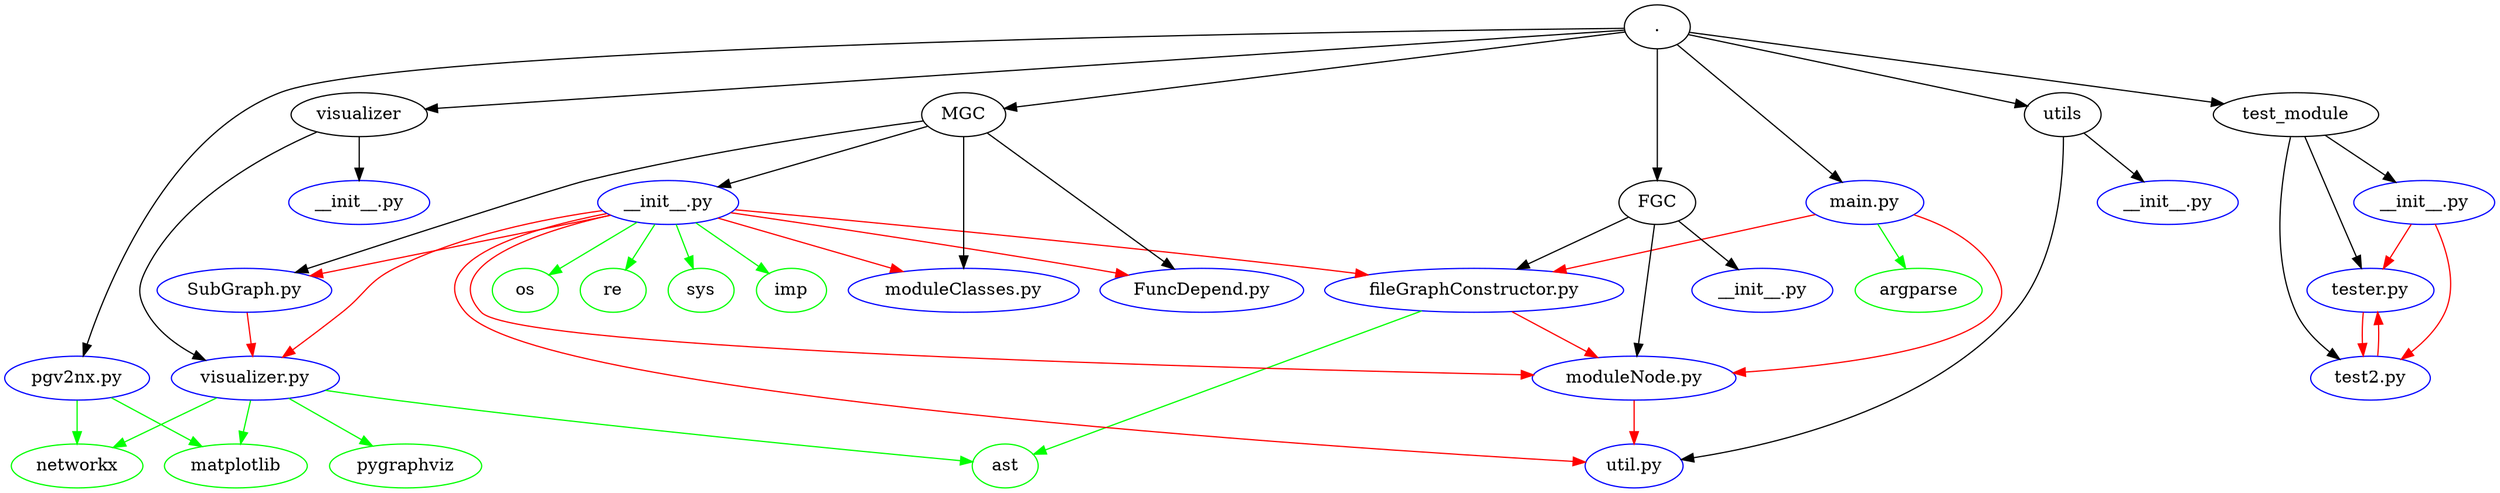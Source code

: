 digraph "" {
	graph [bb="0,0,1803.3,396"];
	node [label="\N"];
	networkx	 [color=green,
		height=0.5,
		pos="47.692,18",
		width=1.2085];
	"./pgv2nx.py"	 [color=blue,
		height=0.5,
		label="pgv2nx.py",
		pos="47.692,90",
		width=1.3248];
	"./pgv2nx.py" -> networkx	 [color=green,
		pos="e,47.692,36.413 47.692,71.831 47.692,64.131 47.692,54.974 47.692,46.417"];
	matplotlib	 [color=green,
		height=0.5,
		pos="155.69,18",
		width=1.2906];
	"./pgv2nx.py" -> matplotlib	 [color=green,
		pos="e,132.05,33.764 71.393,74.199 86.727,63.977 106.88,50.541 123.64,39.37"];
	argparse	 [color=green,
		height=0.5,
		pos="1371.7,162",
		width=1.1084];
	"./main.py"	 [color=blue,
		height=0.5,
		label="main.py",
		pos="1334.7,234",
		width=1.079];
	"./main.py" -> argparse	 [color=green,
		pos="e,1362.7,179.59 1343.8,216.2 1348.1,207.92 1353.2,197.89 1358,188.72"];
	"./FGC/fileGraphConstructor.py"	 [color=blue,
		height=0.5,
		label="fileGraphConstructor.py",
		pos="1059.7,162",
		width=2.6621];
	"./main.py" -> "./FGC/fileGraphConstructor.py"	 [color=red,
		pos="e,1115.8,176.68 1300.7,225.1 1257.1,213.69 1180.6,193.65 1125.5,179.22"];
	"./FGC/moduleNode.py"	 [color=blue,
		height=0.5,
		label="moduleNode.py",
		pos="1121.7,90",
		width=1.8567];
	"./main.py" -> "./FGC/moduleNode.py"	 [color=red,
		pos="e,1188.1,92.402 1366.4,223.17 1385.9,214.71 1409.2,200.83 1420.7,180 1428.4,166 1431,156.28 1420.7,144 1392.9,110.73 1277.5,97.924 \
1198.5,93.016"];
	"./FGC/fileGraphConstructor.py" -> "./FGC/moduleNode.py"	 [color=red,
		pos="e,1106.5,107.59 1075,144.2 1082.5,135.48 1091.7,124.83 1099.9,115.28"];
	ast	 [color=green,
		height=0.5,
		pos="664.69,18",
		width=0.75];
	"./FGC/fileGraphConstructor.py" -> ast	 [color=green,
		pos="e,688.7,26.753 1015.5,145.9 935.9,116.87 769.91,56.359 698.53,30.335"];
	"./utils/util.py"	 [color=blue,
		height=0.5,
		label="util.py",
		pos="1121.7,18",
		width=0.91539];
	"./FGC/moduleNode.py" -> "./utils/util.py"	 [color=red,
		pos="e,1121.7,36.413 1121.7,71.831 1121.7,64.131 1121.7,54.974 1121.7,46.417"];
	"./test_module/tester.py"	 [color=blue,
		height=0.5,
		label="tester.py",
		pos="1703.7,162",
		width=1.1063];
	"./test_module/test2.py"	 [color=blue,
		height=0.5,
		label="test2.py",
		pos="1703.7,90",
		width=1.0518];
	"./test_module/tester.py" -> "./test_module/test2.py"	 [color=red,
		pos="e,1697.8,107.91 1697.7,143.83 1697,136.01 1696.8,126.69 1697.1,118.02"];
	"./test_module/test2.py" -> "./test_module/tester.py"	 [color=red,
		pos="e,1709.6,143.83 1709.6,107.91 1710.4,115.7 1710.6,125.01 1710.3,133.69"];
	"./test_module/__init__.py"	 [color=blue,
		height=0.5,
		label="__init__.py",
		pos="1752.7,234",
		width=1.4067];
	"./test_module/__init__.py" -> "./test_module/tester.py"	 [color=red,
		pos="e,1715.5,179.34 1740.6,216.2 1734.7,207.59 1727.6,197.1 1721.1,187.65"];
	"./test_module/__init__.py" -> "./test_module/test2.py"	 [color=red,
		pos="e,1723.6,105.44 1756.4,215.71 1759.4,197.01 1761.8,167.47 1752.7,144 1748.1,132.1 1739.5,121.2 1730.8,112.36"];
	os	 [color=green,
		height=0.5,
		pos="385.69,162",
		width=0.75];
	"./MGC/__init__.py"	 [color=blue,
		height=0.5,
		label="__init__.py",
		pos="503.69,234",
		width=1.4067];
	"./MGC/__init__.py" -> "./FGC/fileGraphConstructor.py"	 [color=red,
		pos="e,990.02,174.45 552.52,228.97 635.38,220.26 808.76,201.23 954.69,180 962.91,178.8 971.48,177.47 980.02,176.09"];
	"./MGC/__init__.py" -> "./FGC/moduleNode.py"	 [color=red,
		pos="e,1055.3,92.208 459.04,225.25 401.24,212.08 312.1,184.31 349.69,144 373.18,118.81 854.57,99.321 1045.1,92.568"];
	"./MGC/__init__.py" -> "./utils/util.py"	 [color=red,
		pos="e,1088.9,20.78 457.33,226.7 395.61,215.07 298.4,188.93 336.69,144 385.54,86.685 921.58,35.523 1078.7,21.675"];
	"./MGC/__init__.py" -> os	 [color=green,
		pos="e,405.78,174.25 478.09,218.38 459.36,206.95 433.95,191.44 414.51,179.58"];
	"./MGC/moduleClasses.py"	 [color=blue,
		height=0.5,
		label="moduleClasses.py",
		pos="720.69,162",
		width=2.0616];
	"./MGC/__init__.py" -> "./MGC/moduleClasses.py"	 [color=red,
		pos="e,676.78,176.57 541,221.62 575.74,210.1 627.92,192.78 667.11,179.78"];
	"./visualizer/visualizer.py"	 [color=blue,
		height=0.5,
		label="visualizer.py",
		pos="169.69,90",
		width=1.5293];
	"./MGC/__init__.py" -> "./visualizer/visualizer.py"	 [color=red,
		pos="e,190.25,106.72 458.35,225.67 402.1,214.9 309.82,195.67 278.69,180 256.43,168.79 254.89,159.89 235.69,144 223.49,133.9 209.95,122.8 \
198.33,113.31"];
	re	 [color=green,
		height=0.5,
		pos="457.69,162",
		width=0.75];
	"./MGC/__init__.py" -> re	 [color=green,
		pos="e,468.3,178.61 492.32,216.2 486.76,207.49 479.96,196.85 473.86,187.31"];
	sys	 [color=green,
		height=0.5,
		pos="529.69,162",
		width=0.75];
	"./MGC/__init__.py" -> sys	 [color=green,
		pos="e,523.22,179.91 510.25,215.83 513.14,207.84 516.59,198.28 519.78,189.45"];
	imp	 [color=green,
		height=0.5,
		pos="601.69,162",
		width=0.75];
	"./MGC/__init__.py" -> imp	 [color=green,
		pos="e,583.48,175.38 525.93,217.66 540.61,206.88 559.9,192.7 575.35,181.36"];
	"./MGC/SubGraph.py"	 [color=blue,
		height=0.5,
		label="SubGraph.py",
		pos="169.69,162",
		width=1.584];
	"./MGC/__init__.py" -> "./MGC/SubGraph.py"	 [color=red,
		pos="e,213.93,173.55 458.88,225.45 406.43,215.29 317.02,197.5 240.69,180 235.27,178.76 229.63,177.41 224,176.04"];
	"./MGC/FuncDepend.py"	 [color=blue,
		height=0.5,
		label="FuncDepend.py",
		pos="879.69,162",
		width=1.8431];
	"./MGC/__init__.py" -> "./MGC/FuncDepend.py"	 [color=red,
		pos="e,830.31,174.11 549.84,226.5 608.87,216.71 714.19,198.64 803.69,180 809.08,178.88 814.68,177.66 820.28,176.4"];
	"./visualizer/visualizer.py" -> networkx	 [color=green,
		pos="e,72.738,32.781 142.92,74.199 124.87,63.55 100.92,49.414 81.553,37.984"];
	"./visualizer/visualizer.py" -> matplotlib	 [color=green,
		pos="e,159.27,36.413 166.16,71.831 164.66,64.131 162.88,54.974 161.22,46.417"];
	"./visualizer/visualizer.py" -> ast	 [color=green,
		pos="e,637.98,21.505 218.76,81.633 237.49,78.508 259.07,74.993 278.69,72 406.64,52.489 558.87,31.989 627.67,22.869"];
	pygraphviz	 [color=green,
		height=0.5,
		pos="269.69,18",
		width=1.3858];
	"./visualizer/visualizer.py" -> pygraphviz	 [color=green,
		pos="e,247.31,34.113 192.88,73.301 206.58,63.438 224.09,50.832 238.93,40.147"];
	"./MGC/SubGraph.py" -> "./visualizer/visualizer.py"	 [color=red,
		pos="e,169.69,108.41 169.69,143.83 169.69,136.13 169.69,126.97 169.69,118.42"];
	"."	 [color=black,
		height=0.5,
		label=".",
		pos="1183.7,378",
		width=0.75];
	"." -> "./pgv2nx.py"	 [pos="e,53.009,107.97 1156.6,377.49 1009,374.58 304.6,358.94 214.69,324 124.01,288.75 74.597,171.5 56.185,117.57"];
	"." -> "./main.py"	 [pos="e,1317.6,250.32 1199.3,363.13 1225.5,338.09 1278.8,287.32 1310.1,257.44"];
	"./test_module"	 [color=black,
		height=0.5,
		label=test_module,
		pos="1654.7,306",
		width=1.4815];
	"." -> "./test_module"	 [pos="e,1605.8,313.48 1210,373.97 1283.6,362.73 1492.8,330.75 1595.8,315"];
	"./MGC"	 [color=black,
		height=0.5,
		label=MGC,
		pos="720.69,306",
		width=0.84042];
	"." -> "./MGC"	 [pos="e,750.09,310.57 1157.1,373.87 1079.4,361.79 852.18,326.45 760.11,312.13"];
	"./utils"	 [color=black,
		height=0.5,
		label=utils,
		pos="1477.7,306",
		width=0.75];
	"." -> "./utils"	 [pos="e,1452,312.3 1209.3,371.74 1261.8,358.86 1382.1,329.41 1442.2,314.7"];
	"./FGC"	 [color=black,
		height=0.5,
		label=FGC,
		pos="1183.7,234",
		width=0.75861];
	"." -> "./FGC"	 [pos="e,1183.7,252.09 1183.7,359.76 1183.7,335.2 1183.7,291.25 1183.7,262.35"];
	"./visualizer"	 [color=black,
		height=0.5,
		label=visualizer,
		pos="267.69,306",
		width=1.2356];
	"." -> "./visualizer"	 [pos="e,311.57,309.45 1156.8,375.88 1030.4,365.95 494.59,323.83 321.71,310.25"];
	"./test_module" -> "./test_module/tester.py"	 [pos="e,1697.5,180.17 1660.8,288.05 1669.2,263.37 1684.4,218.71 1694.3,189.72"];
	"./test_module" -> "./test_module/test2.py"	 [pos="e,1683.8,105.44 1650.6,287.73 1644.5,256.89 1635.7,193.06 1654.7,144 1659.3,132.1 1667.9,121.2 1676.6,112.36"];
	"./test_module" -> "./test_module/__init__.py"	 [pos="e,1730.4,250.36 1677.4,289.3 1690.8,279.51 1707.8,267.01 1722.2,256.37"];
	"./MGC" -> "./MGC/__init__.py"	 [pos="e,541.07,246.4 694.08,297.17 658.41,285.34 594.52,264.14 550.66,249.58"];
	"./MGC" -> "./MGC/moduleClasses.py"	 [pos="e,720.69,180.09 720.69,287.76 720.69,263.2 720.69,219.25 720.69,190.35"];
	"./MGC" -> "./MGC/SubGraph.py"	 [pos="e,208.29,175.34 691.31,301.51 640.43,293.46 532.83,275.23 443.69,252 400.49,240.74 284.5,201.49 218.11,178.71"];
	"./MGC" -> "./MGC/FuncDepend.py"	 [pos="e,860.5,179.38 737.41,290.86 764.94,265.93 820.06,216.01 853.02,186.15"];
	"./utils" -> "./utils/util.py"	 [pos="e,1154.6,21.326 1478.3,287.78 1478.4,255 1473.9,185.61 1437.7,144 1365.9,61.618 1232.8,32.502 1164.6,22.689"];
	"./utils/__init__.py"	 [color=blue,
		height=0.5,
		label="__init__.py",
		pos="1556.7,234",
		width=1.4067];
	"./utils" -> "./utils/__init__.py"	 [pos="e,1538.2,250.82 1493.7,291.43 1504.3,281.79 1518.4,268.93 1530.6,257.82"];
	"./FGC" -> "./FGC/fileGraphConstructor.py"	 [pos="e,1089.3,179.22 1162.9,221.95 1145.3,211.72 1119.6,196.77 1098.2,184.36"];
	"./FGC" -> "./FGC/moduleNode.py"	 [pos="e,1139.1,107.54 1182.3,215.97 1180.4,197.23 1175.7,167.4 1164.7,144 1159.9,133.81 1152.8,123.83 1145.8,115.27"];
	"./FGC/__init__.py"	 [color=blue,
		height=0.5,
		label="__init__.py",
		pos="1262.7,162",
		width=1.4067];
	"./FGC" -> "./FGC/__init__.py"	 [pos="e,1244.1,178.92 1200.1,219.08 1210.6,209.49 1224.5,196.8 1236.5,185.83"];
	"./visualizer" -> "./visualizer/visualizer.py"	 [pos="e,140.73,105.48 236.83,292.91 197.53,274.33 131.39,236.2 103.69,180 96.619,165.65 96.84,158.46 103.69,144 109.92,130.87 121.07,119.86 \
132.46,111.29"];
	"./visualizer/__init__.py"	 [color=blue,
		height=0.5,
		label="__init__.py",
		pos="267.69,234",
		width=1.4067];
	"./visualizer" -> "./visualizer/__init__.py"	 [pos="e,267.69,252.41 267.69,287.83 267.69,280.13 267.69,270.97 267.69,262.42"];
}
